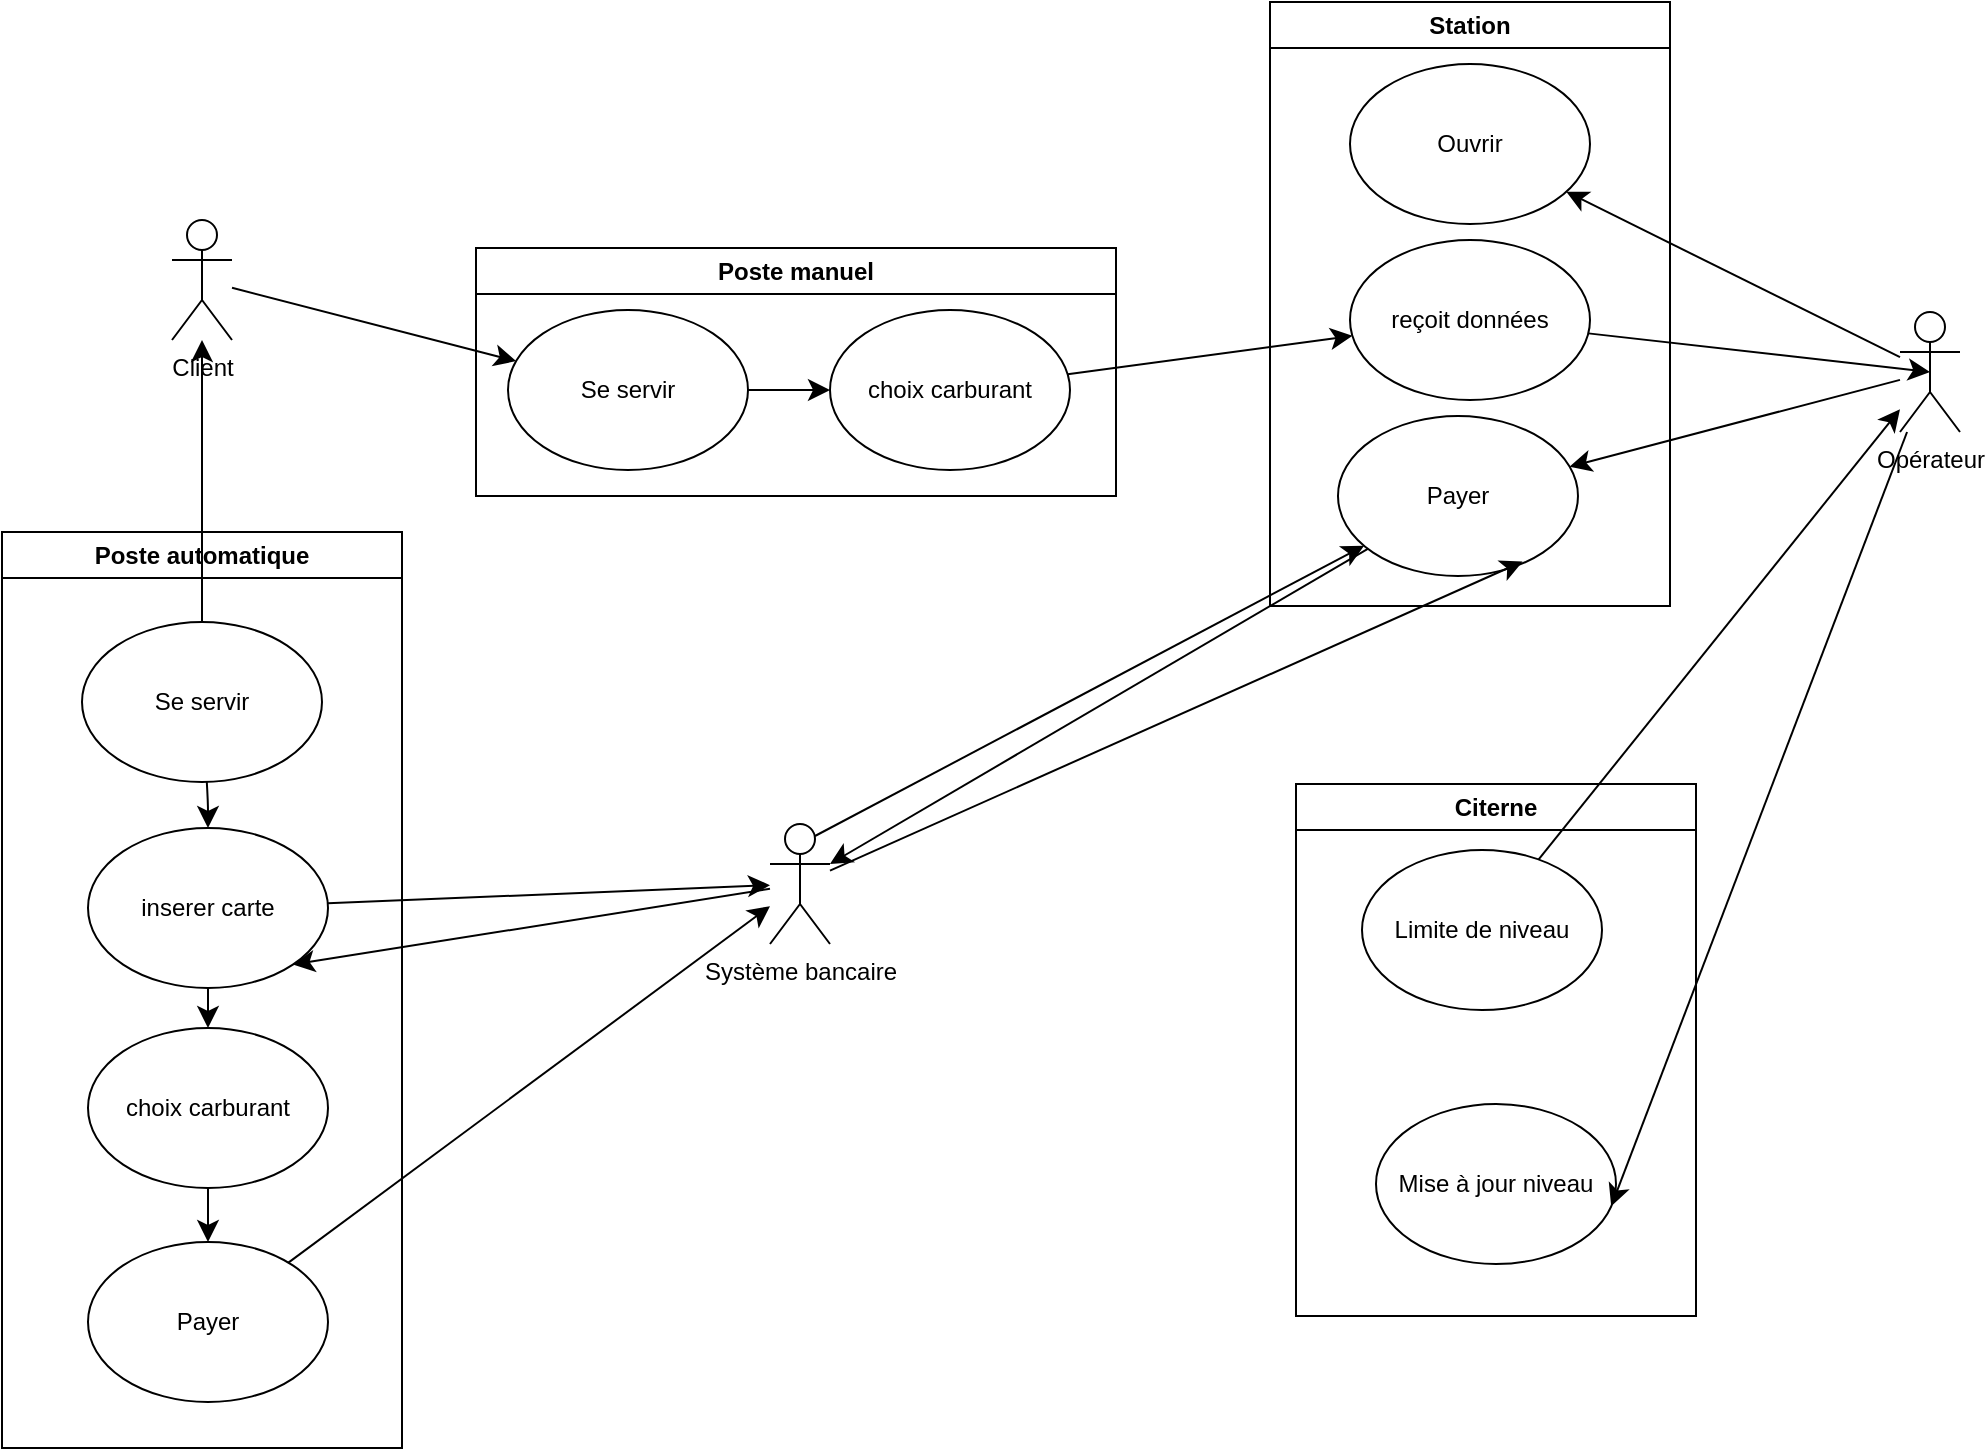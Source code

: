 <mxfile version="24.4.4" type="github">
  <diagram name="Page-1" id="21vEUviO_0k92Qmq46M9">
    <mxGraphModel dx="1909" dy="1208" grid="0" gridSize="10" guides="1" tooltips="1" connect="1" arrows="1" fold="1" page="0" pageScale="1" pageWidth="827" pageHeight="1169" math="0" shadow="0">
      <root>
        <mxCell id="0" />
        <mxCell id="1" parent="0" />
        <mxCell id="yiwpe0hT6fq-2XqB7yaG-16" value="Poste automatique" style="swimlane;whiteSpace=wrap;html=1;" vertex="1" parent="1">
          <mxGeometry x="-275" y="9" width="200" height="458" as="geometry" />
        </mxCell>
        <mxCell id="yiwpe0hT6fq-2XqB7yaG-24" value="" style="edgeStyle=none;curved=1;rounded=0;orthogonalLoop=1;jettySize=auto;html=1;fontSize=12;startSize=8;endSize=8;" edge="1" parent="yiwpe0hT6fq-2XqB7yaG-16" source="yiwpe0hT6fq-2XqB7yaG-7" target="yiwpe0hT6fq-2XqB7yaG-23">
          <mxGeometry relative="1" as="geometry">
            <Array as="points">
              <mxPoint x="103" y="135" />
            </Array>
          </mxGeometry>
        </mxCell>
        <mxCell id="yiwpe0hT6fq-2XqB7yaG-7" value="Se servir" style="ellipse;whiteSpace=wrap;html=1;" vertex="1" parent="yiwpe0hT6fq-2XqB7yaG-16">
          <mxGeometry x="40" y="45" width="120" height="80" as="geometry" />
        </mxCell>
        <mxCell id="yiwpe0hT6fq-2XqB7yaG-26" value="" style="edgeStyle=none;curved=1;rounded=0;orthogonalLoop=1;jettySize=auto;html=1;fontSize=12;startSize=8;endSize=8;" edge="1" parent="yiwpe0hT6fq-2XqB7yaG-16" source="yiwpe0hT6fq-2XqB7yaG-23" target="yiwpe0hT6fq-2XqB7yaG-25">
          <mxGeometry relative="1" as="geometry" />
        </mxCell>
        <mxCell id="yiwpe0hT6fq-2XqB7yaG-23" value="inserer carte" style="ellipse;whiteSpace=wrap;html=1;" vertex="1" parent="yiwpe0hT6fq-2XqB7yaG-16">
          <mxGeometry x="43" y="148" width="120" height="80" as="geometry" />
        </mxCell>
        <mxCell id="yiwpe0hT6fq-2XqB7yaG-28" value="" style="edgeStyle=none;curved=1;rounded=0;orthogonalLoop=1;jettySize=auto;html=1;fontSize=12;startSize=8;endSize=8;" edge="1" parent="yiwpe0hT6fq-2XqB7yaG-16" source="yiwpe0hT6fq-2XqB7yaG-25" target="yiwpe0hT6fq-2XqB7yaG-27">
          <mxGeometry relative="1" as="geometry" />
        </mxCell>
        <mxCell id="yiwpe0hT6fq-2XqB7yaG-25" value="choix carburant" style="ellipse;whiteSpace=wrap;html=1;" vertex="1" parent="yiwpe0hT6fq-2XqB7yaG-16">
          <mxGeometry x="43" y="248" width="120" height="80" as="geometry" />
        </mxCell>
        <mxCell id="yiwpe0hT6fq-2XqB7yaG-27" value="Payer" style="ellipse;whiteSpace=wrap;html=1;" vertex="1" parent="yiwpe0hT6fq-2XqB7yaG-16">
          <mxGeometry x="43" y="355" width="120" height="80" as="geometry" />
        </mxCell>
        <mxCell id="yiwpe0hT6fq-2XqB7yaG-32" value="" style="edgeStyle=none;curved=1;rounded=0;orthogonalLoop=1;jettySize=auto;html=1;fontSize=12;startSize=8;endSize=8;" edge="1" parent="1" source="yiwpe0hT6fq-2XqB7yaG-19" target="yiwpe0hT6fq-2XqB7yaG-31">
          <mxGeometry relative="1" as="geometry" />
        </mxCell>
        <mxCell id="yiwpe0hT6fq-2XqB7yaG-19" value="Client" style="shape=umlActor;verticalLabelPosition=bottom;verticalAlign=top;html=1;outlineConnect=0;" vertex="1" parent="1">
          <mxGeometry x="-190" y="-147" width="30" height="60" as="geometry" />
        </mxCell>
        <mxCell id="yiwpe0hT6fq-2XqB7yaG-22" value="" style="edgeStyle=none;curved=1;rounded=0;orthogonalLoop=1;jettySize=auto;html=1;fontSize=12;startSize=8;endSize=8;" edge="1" parent="1" source="yiwpe0hT6fq-2XqB7yaG-7" target="yiwpe0hT6fq-2XqB7yaG-19">
          <mxGeometry relative="1" as="geometry" />
        </mxCell>
        <mxCell id="yiwpe0hT6fq-2XqB7yaG-30" value="Poste manuel" style="swimlane;whiteSpace=wrap;html=1;" vertex="1" parent="1">
          <mxGeometry x="-38" y="-133" width="320" height="124" as="geometry" />
        </mxCell>
        <mxCell id="yiwpe0hT6fq-2XqB7yaG-34" value="" style="edgeStyle=none;curved=1;rounded=0;orthogonalLoop=1;jettySize=auto;html=1;fontSize=12;startSize=8;endSize=8;" edge="1" parent="yiwpe0hT6fq-2XqB7yaG-30" source="yiwpe0hT6fq-2XqB7yaG-31" target="yiwpe0hT6fq-2XqB7yaG-33">
          <mxGeometry relative="1" as="geometry" />
        </mxCell>
        <mxCell id="yiwpe0hT6fq-2XqB7yaG-31" value="Se servir" style="ellipse;whiteSpace=wrap;html=1;" vertex="1" parent="yiwpe0hT6fq-2XqB7yaG-30">
          <mxGeometry x="16" y="31" width="120" height="80" as="geometry" />
        </mxCell>
        <mxCell id="yiwpe0hT6fq-2XqB7yaG-33" value="choix carburant" style="ellipse;whiteSpace=wrap;html=1;" vertex="1" parent="yiwpe0hT6fq-2XqB7yaG-30">
          <mxGeometry x="177" y="31" width="120" height="80" as="geometry" />
        </mxCell>
        <mxCell id="yiwpe0hT6fq-2XqB7yaG-35" value="Station" style="swimlane;whiteSpace=wrap;html=1;" vertex="1" parent="1">
          <mxGeometry x="359" y="-256" width="200" height="302" as="geometry" />
        </mxCell>
        <mxCell id="yiwpe0hT6fq-2XqB7yaG-36" value="reçoit données" style="ellipse;whiteSpace=wrap;html=1;" vertex="1" parent="yiwpe0hT6fq-2XqB7yaG-35">
          <mxGeometry x="40" y="119" width="120" height="80" as="geometry" />
        </mxCell>
        <mxCell id="yiwpe0hT6fq-2XqB7yaG-46" value="Payer" style="ellipse;whiteSpace=wrap;html=1;" vertex="1" parent="yiwpe0hT6fq-2XqB7yaG-35">
          <mxGeometry x="33.995" y="207" width="120" height="80" as="geometry" />
        </mxCell>
        <mxCell id="yiwpe0hT6fq-2XqB7yaG-57" value="Ouvrir" style="ellipse;whiteSpace=wrap;html=1;" vertex="1" parent="yiwpe0hT6fq-2XqB7yaG-35">
          <mxGeometry x="40" y="31" width="120" height="80" as="geometry" />
        </mxCell>
        <mxCell id="yiwpe0hT6fq-2XqB7yaG-37" value="" style="edgeStyle=none;curved=1;rounded=0;orthogonalLoop=1;jettySize=auto;html=1;fontSize=12;startSize=8;endSize=8;" edge="1" parent="1" source="yiwpe0hT6fq-2XqB7yaG-33" target="yiwpe0hT6fq-2XqB7yaG-36">
          <mxGeometry relative="1" as="geometry" />
        </mxCell>
        <mxCell id="yiwpe0hT6fq-2XqB7yaG-45" style="edgeStyle=none;curved=1;rounded=0;orthogonalLoop=1;jettySize=auto;html=1;fontSize=12;startSize=8;endSize=8;" edge="1" parent="1" source="yiwpe0hT6fq-2XqB7yaG-38" target="yiwpe0hT6fq-2XqB7yaG-46">
          <mxGeometry relative="1" as="geometry">
            <mxPoint x="509.615" y="20" as="targetPoint" />
          </mxGeometry>
        </mxCell>
        <mxCell id="yiwpe0hT6fq-2XqB7yaG-38" value="Opérateur" style="shape=umlActor;verticalLabelPosition=bottom;verticalAlign=top;html=1;outlineConnect=0;" vertex="1" parent="1">
          <mxGeometry x="674" y="-101" width="30" height="60" as="geometry" />
        </mxCell>
        <mxCell id="yiwpe0hT6fq-2XqB7yaG-41" style="edgeStyle=none;curved=1;rounded=0;orthogonalLoop=1;jettySize=auto;html=1;entryX=1;entryY=1;entryDx=0;entryDy=0;fontSize=12;startSize=8;endSize=8;" edge="1" parent="1" source="yiwpe0hT6fq-2XqB7yaG-39" target="yiwpe0hT6fq-2XqB7yaG-23">
          <mxGeometry relative="1" as="geometry" />
        </mxCell>
        <mxCell id="yiwpe0hT6fq-2XqB7yaG-48" style="edgeStyle=none;curved=1;rounded=0;orthogonalLoop=1;jettySize=auto;html=1;fontSize=12;startSize=8;endSize=8;exitX=0.75;exitY=0.1;exitDx=0;exitDy=0;exitPerimeter=0;" edge="1" parent="1" source="yiwpe0hT6fq-2XqB7yaG-39" target="yiwpe0hT6fq-2XqB7yaG-46">
          <mxGeometry relative="1" as="geometry" />
        </mxCell>
        <mxCell id="yiwpe0hT6fq-2XqB7yaG-39" value="&lt;div&gt;Système bancaire&lt;/div&gt;&lt;div&gt;&lt;br&gt;&lt;/div&gt;" style="shape=umlActor;verticalLabelPosition=bottom;verticalAlign=top;html=1;outlineConnect=0;" vertex="1" parent="1">
          <mxGeometry x="109" y="155" width="30" height="60" as="geometry" />
        </mxCell>
        <mxCell id="yiwpe0hT6fq-2XqB7yaG-40" style="edgeStyle=none;curved=1;rounded=0;orthogonalLoop=1;jettySize=auto;html=1;fontSize=12;startSize=8;endSize=8;" edge="1" parent="1" source="yiwpe0hT6fq-2XqB7yaG-23" target="yiwpe0hT6fq-2XqB7yaG-39">
          <mxGeometry relative="1" as="geometry" />
        </mxCell>
        <mxCell id="yiwpe0hT6fq-2XqB7yaG-42" style="edgeStyle=none;curved=1;rounded=0;orthogonalLoop=1;jettySize=auto;html=1;fontSize=12;startSize=8;endSize=8;" edge="1" parent="1" source="yiwpe0hT6fq-2XqB7yaG-27" target="yiwpe0hT6fq-2XqB7yaG-39">
          <mxGeometry relative="1" as="geometry" />
        </mxCell>
        <mxCell id="yiwpe0hT6fq-2XqB7yaG-43" style="edgeStyle=none;curved=1;rounded=0;orthogonalLoop=1;jettySize=auto;html=1;entryX=0.5;entryY=0.5;entryDx=0;entryDy=0;entryPerimeter=0;fontSize=12;startSize=8;endSize=8;" edge="1" parent="1" source="yiwpe0hT6fq-2XqB7yaG-36" target="yiwpe0hT6fq-2XqB7yaG-38">
          <mxGeometry relative="1" as="geometry" />
        </mxCell>
        <mxCell id="yiwpe0hT6fq-2XqB7yaG-47" style="edgeStyle=none;curved=1;rounded=0;orthogonalLoop=1;jettySize=auto;html=1;entryX=1;entryY=0.333;entryDx=0;entryDy=0;entryPerimeter=0;fontSize=12;startSize=8;endSize=8;" edge="1" parent="1" source="yiwpe0hT6fq-2XqB7yaG-46" target="yiwpe0hT6fq-2XqB7yaG-39">
          <mxGeometry relative="1" as="geometry" />
        </mxCell>
        <mxCell id="yiwpe0hT6fq-2XqB7yaG-49" style="edgeStyle=none;curved=1;rounded=0;orthogonalLoop=1;jettySize=auto;html=1;entryX=0.769;entryY=0.91;entryDx=0;entryDy=0;entryPerimeter=0;fontSize=12;startSize=8;endSize=8;" edge="1" parent="1" source="yiwpe0hT6fq-2XqB7yaG-39" target="yiwpe0hT6fq-2XqB7yaG-46">
          <mxGeometry relative="1" as="geometry" />
        </mxCell>
        <mxCell id="yiwpe0hT6fq-2XqB7yaG-51" value="Citerne" style="swimlane;whiteSpace=wrap;html=1;" vertex="1" parent="1">
          <mxGeometry x="372" y="135" width="200" height="266" as="geometry" />
        </mxCell>
        <mxCell id="yiwpe0hT6fq-2XqB7yaG-53" value="Limite de niveau" style="ellipse;whiteSpace=wrap;html=1;" vertex="1" parent="yiwpe0hT6fq-2XqB7yaG-51">
          <mxGeometry x="33" y="33" width="120" height="80" as="geometry" />
        </mxCell>
        <mxCell id="yiwpe0hT6fq-2XqB7yaG-55" value="Mise à jour niveau" style="ellipse;whiteSpace=wrap;html=1;" vertex="1" parent="yiwpe0hT6fq-2XqB7yaG-51">
          <mxGeometry x="40" y="160" width="120" height="80" as="geometry" />
        </mxCell>
        <mxCell id="yiwpe0hT6fq-2XqB7yaG-54" style="edgeStyle=none;curved=1;rounded=0;orthogonalLoop=1;jettySize=auto;html=1;fontSize=12;startSize=8;endSize=8;" edge="1" parent="1" source="yiwpe0hT6fq-2XqB7yaG-53" target="yiwpe0hT6fq-2XqB7yaG-38">
          <mxGeometry relative="1" as="geometry" />
        </mxCell>
        <mxCell id="yiwpe0hT6fq-2XqB7yaG-56" style="edgeStyle=none;curved=1;rounded=0;orthogonalLoop=1;jettySize=auto;html=1;entryX=0.98;entryY=0.639;entryDx=0;entryDy=0;entryPerimeter=0;fontSize=12;startSize=8;endSize=8;" edge="1" parent="1" source="yiwpe0hT6fq-2XqB7yaG-38" target="yiwpe0hT6fq-2XqB7yaG-55">
          <mxGeometry relative="1" as="geometry" />
        </mxCell>
        <mxCell id="yiwpe0hT6fq-2XqB7yaG-44" style="edgeStyle=none;curved=1;rounded=0;orthogonalLoop=1;jettySize=auto;html=1;fontSize=12;startSize=8;endSize=8;" edge="1" parent="1" source="yiwpe0hT6fq-2XqB7yaG-38" target="yiwpe0hT6fq-2XqB7yaG-57">
          <mxGeometry relative="1" as="geometry">
            <mxPoint x="542.997" y="-247.002" as="targetPoint" />
            <mxPoint x="666.38" y="-199.861" as="sourcePoint" />
          </mxGeometry>
        </mxCell>
      </root>
    </mxGraphModel>
  </diagram>
</mxfile>
